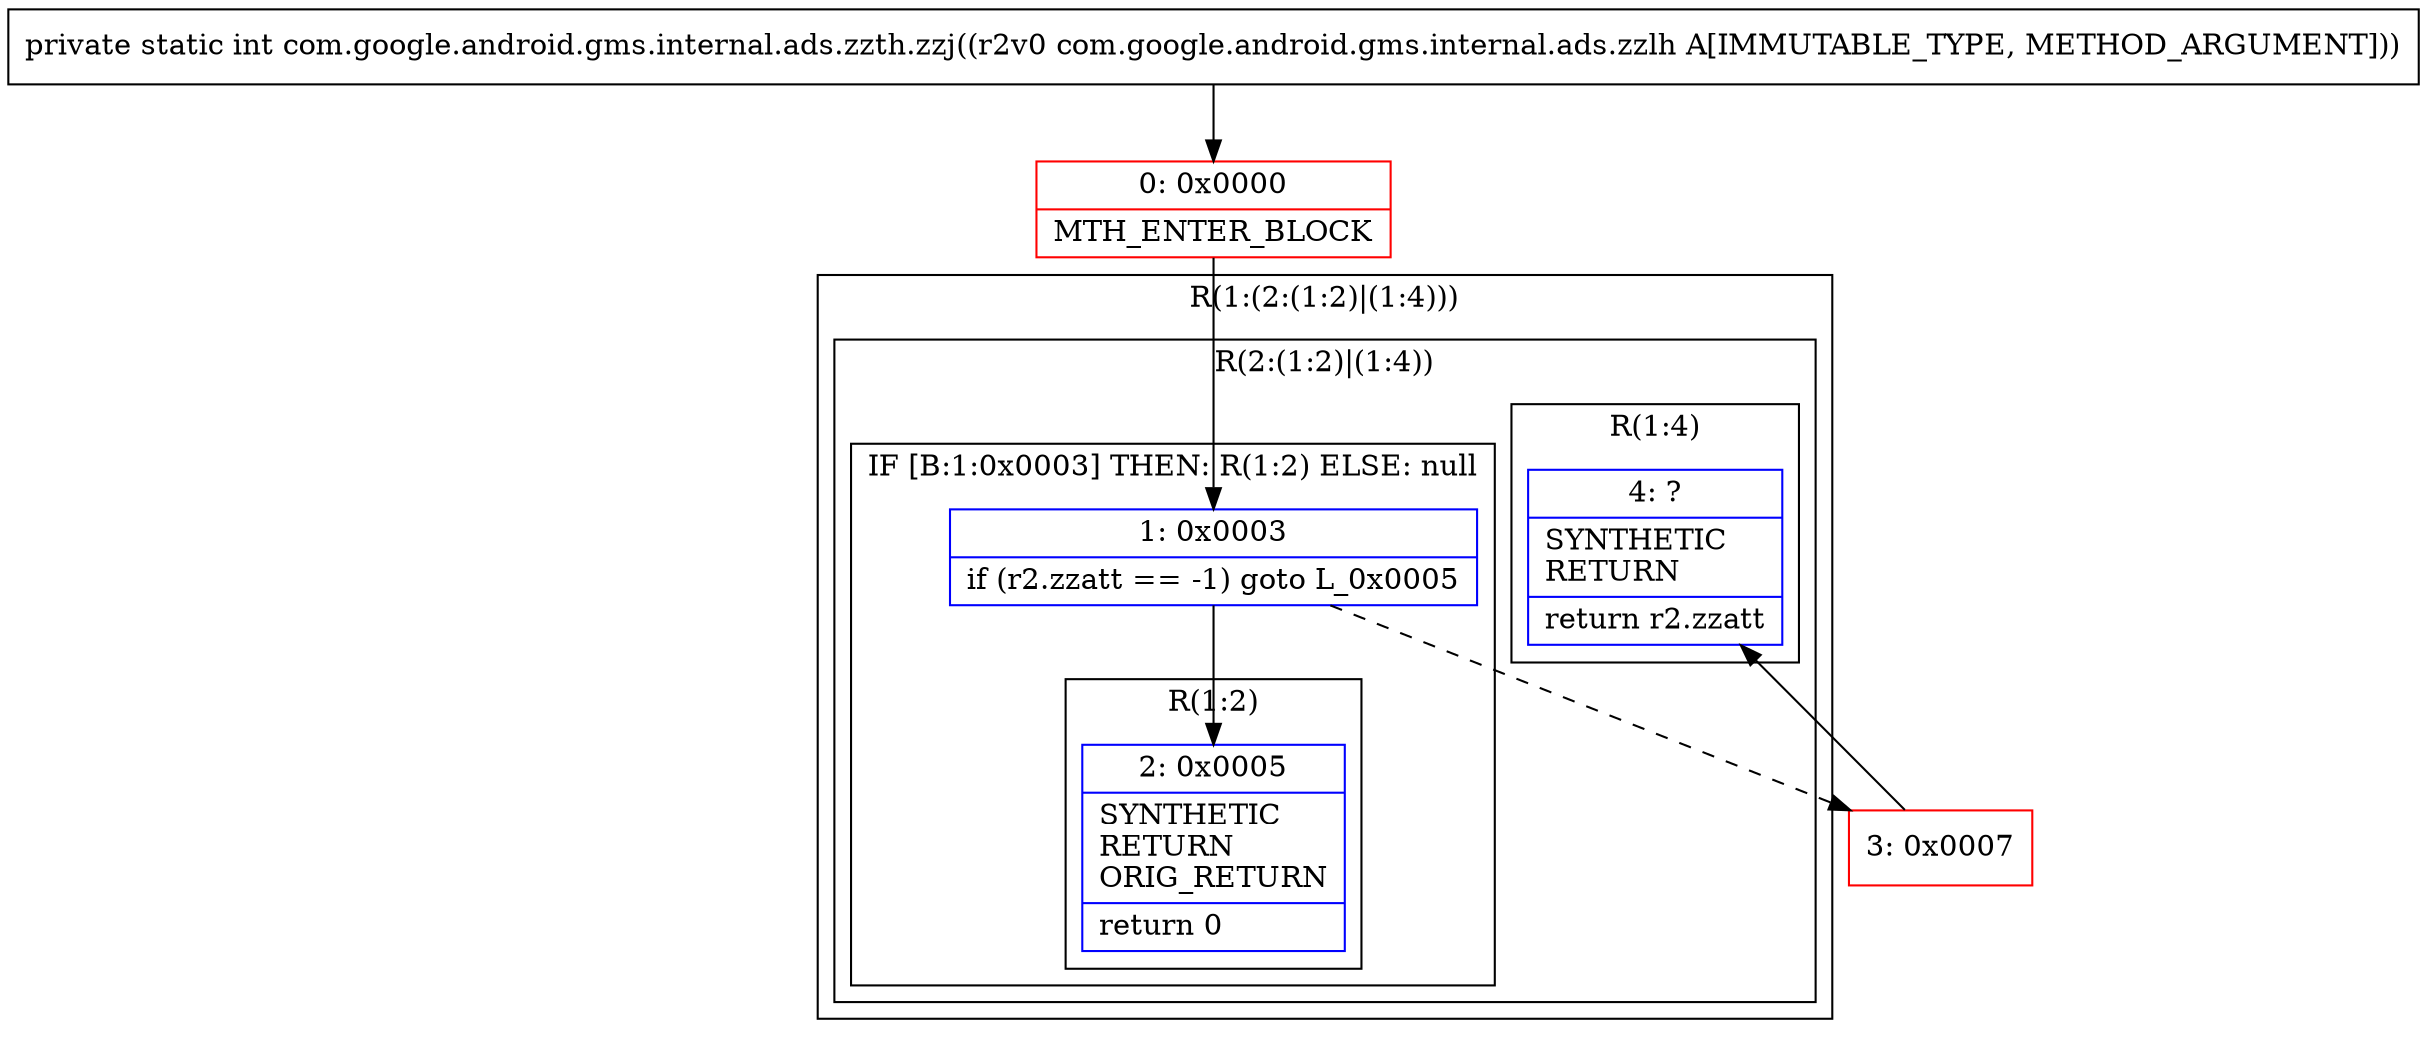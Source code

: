 digraph "CFG forcom.google.android.gms.internal.ads.zzth.zzj(Lcom\/google\/android\/gms\/internal\/ads\/zzlh;)I" {
subgraph cluster_Region_111603075 {
label = "R(1:(2:(1:2)|(1:4)))";
node [shape=record,color=blue];
subgraph cluster_Region_1349358192 {
label = "R(2:(1:2)|(1:4))";
node [shape=record,color=blue];
subgraph cluster_IfRegion_823365509 {
label = "IF [B:1:0x0003] THEN: R(1:2) ELSE: null";
node [shape=record,color=blue];
Node_1 [shape=record,label="{1\:\ 0x0003|if (r2.zzatt == \-1) goto L_0x0005\l}"];
subgraph cluster_Region_1269770240 {
label = "R(1:2)";
node [shape=record,color=blue];
Node_2 [shape=record,label="{2\:\ 0x0005|SYNTHETIC\lRETURN\lORIG_RETURN\l|return 0\l}"];
}
}
subgraph cluster_Region_2052328963 {
label = "R(1:4)";
node [shape=record,color=blue];
Node_4 [shape=record,label="{4\:\ ?|SYNTHETIC\lRETURN\l|return r2.zzatt\l}"];
}
}
}
Node_0 [shape=record,color=red,label="{0\:\ 0x0000|MTH_ENTER_BLOCK\l}"];
Node_3 [shape=record,color=red,label="{3\:\ 0x0007}"];
MethodNode[shape=record,label="{private static int com.google.android.gms.internal.ads.zzth.zzj((r2v0 com.google.android.gms.internal.ads.zzlh A[IMMUTABLE_TYPE, METHOD_ARGUMENT])) }"];
MethodNode -> Node_0;
Node_1 -> Node_2;
Node_1 -> Node_3[style=dashed];
Node_0 -> Node_1;
Node_3 -> Node_4;
}

